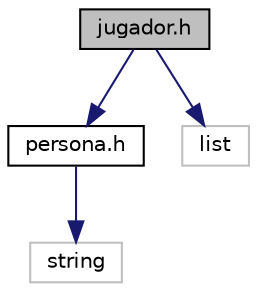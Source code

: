 digraph "jugador.h"
{
 // LATEX_PDF_SIZE
  edge [fontname="Helvetica",fontsize="10",labelfontname="Helvetica",labelfontsize="10"];
  node [fontname="Helvetica",fontsize="10",shape=record];
  Node1 [label="jugador.h",height=0.2,width=0.4,color="black", fillcolor="grey75", style="filled", fontcolor="black",tooltip="La clase jugador representa a los jugadores del casino."];
  Node1 -> Node2 [color="midnightblue",fontsize="10",style="solid",fontname="Helvetica"];
  Node2 [label="persona.h",height=0.2,width=0.4,color="black", fillcolor="white", style="filled",URL="$persona_8h.html",tooltip="La clase persona representa la entidad persona."];
  Node2 -> Node3 [color="midnightblue",fontsize="10",style="solid",fontname="Helvetica"];
  Node3 [label="string",height=0.2,width=0.4,color="grey75", fillcolor="white", style="filled",tooltip=" "];
  Node1 -> Node4 [color="midnightblue",fontsize="10",style="solid",fontname="Helvetica"];
  Node4 [label="list",height=0.2,width=0.4,color="grey75", fillcolor="white", style="filled",tooltip=" "];
}
